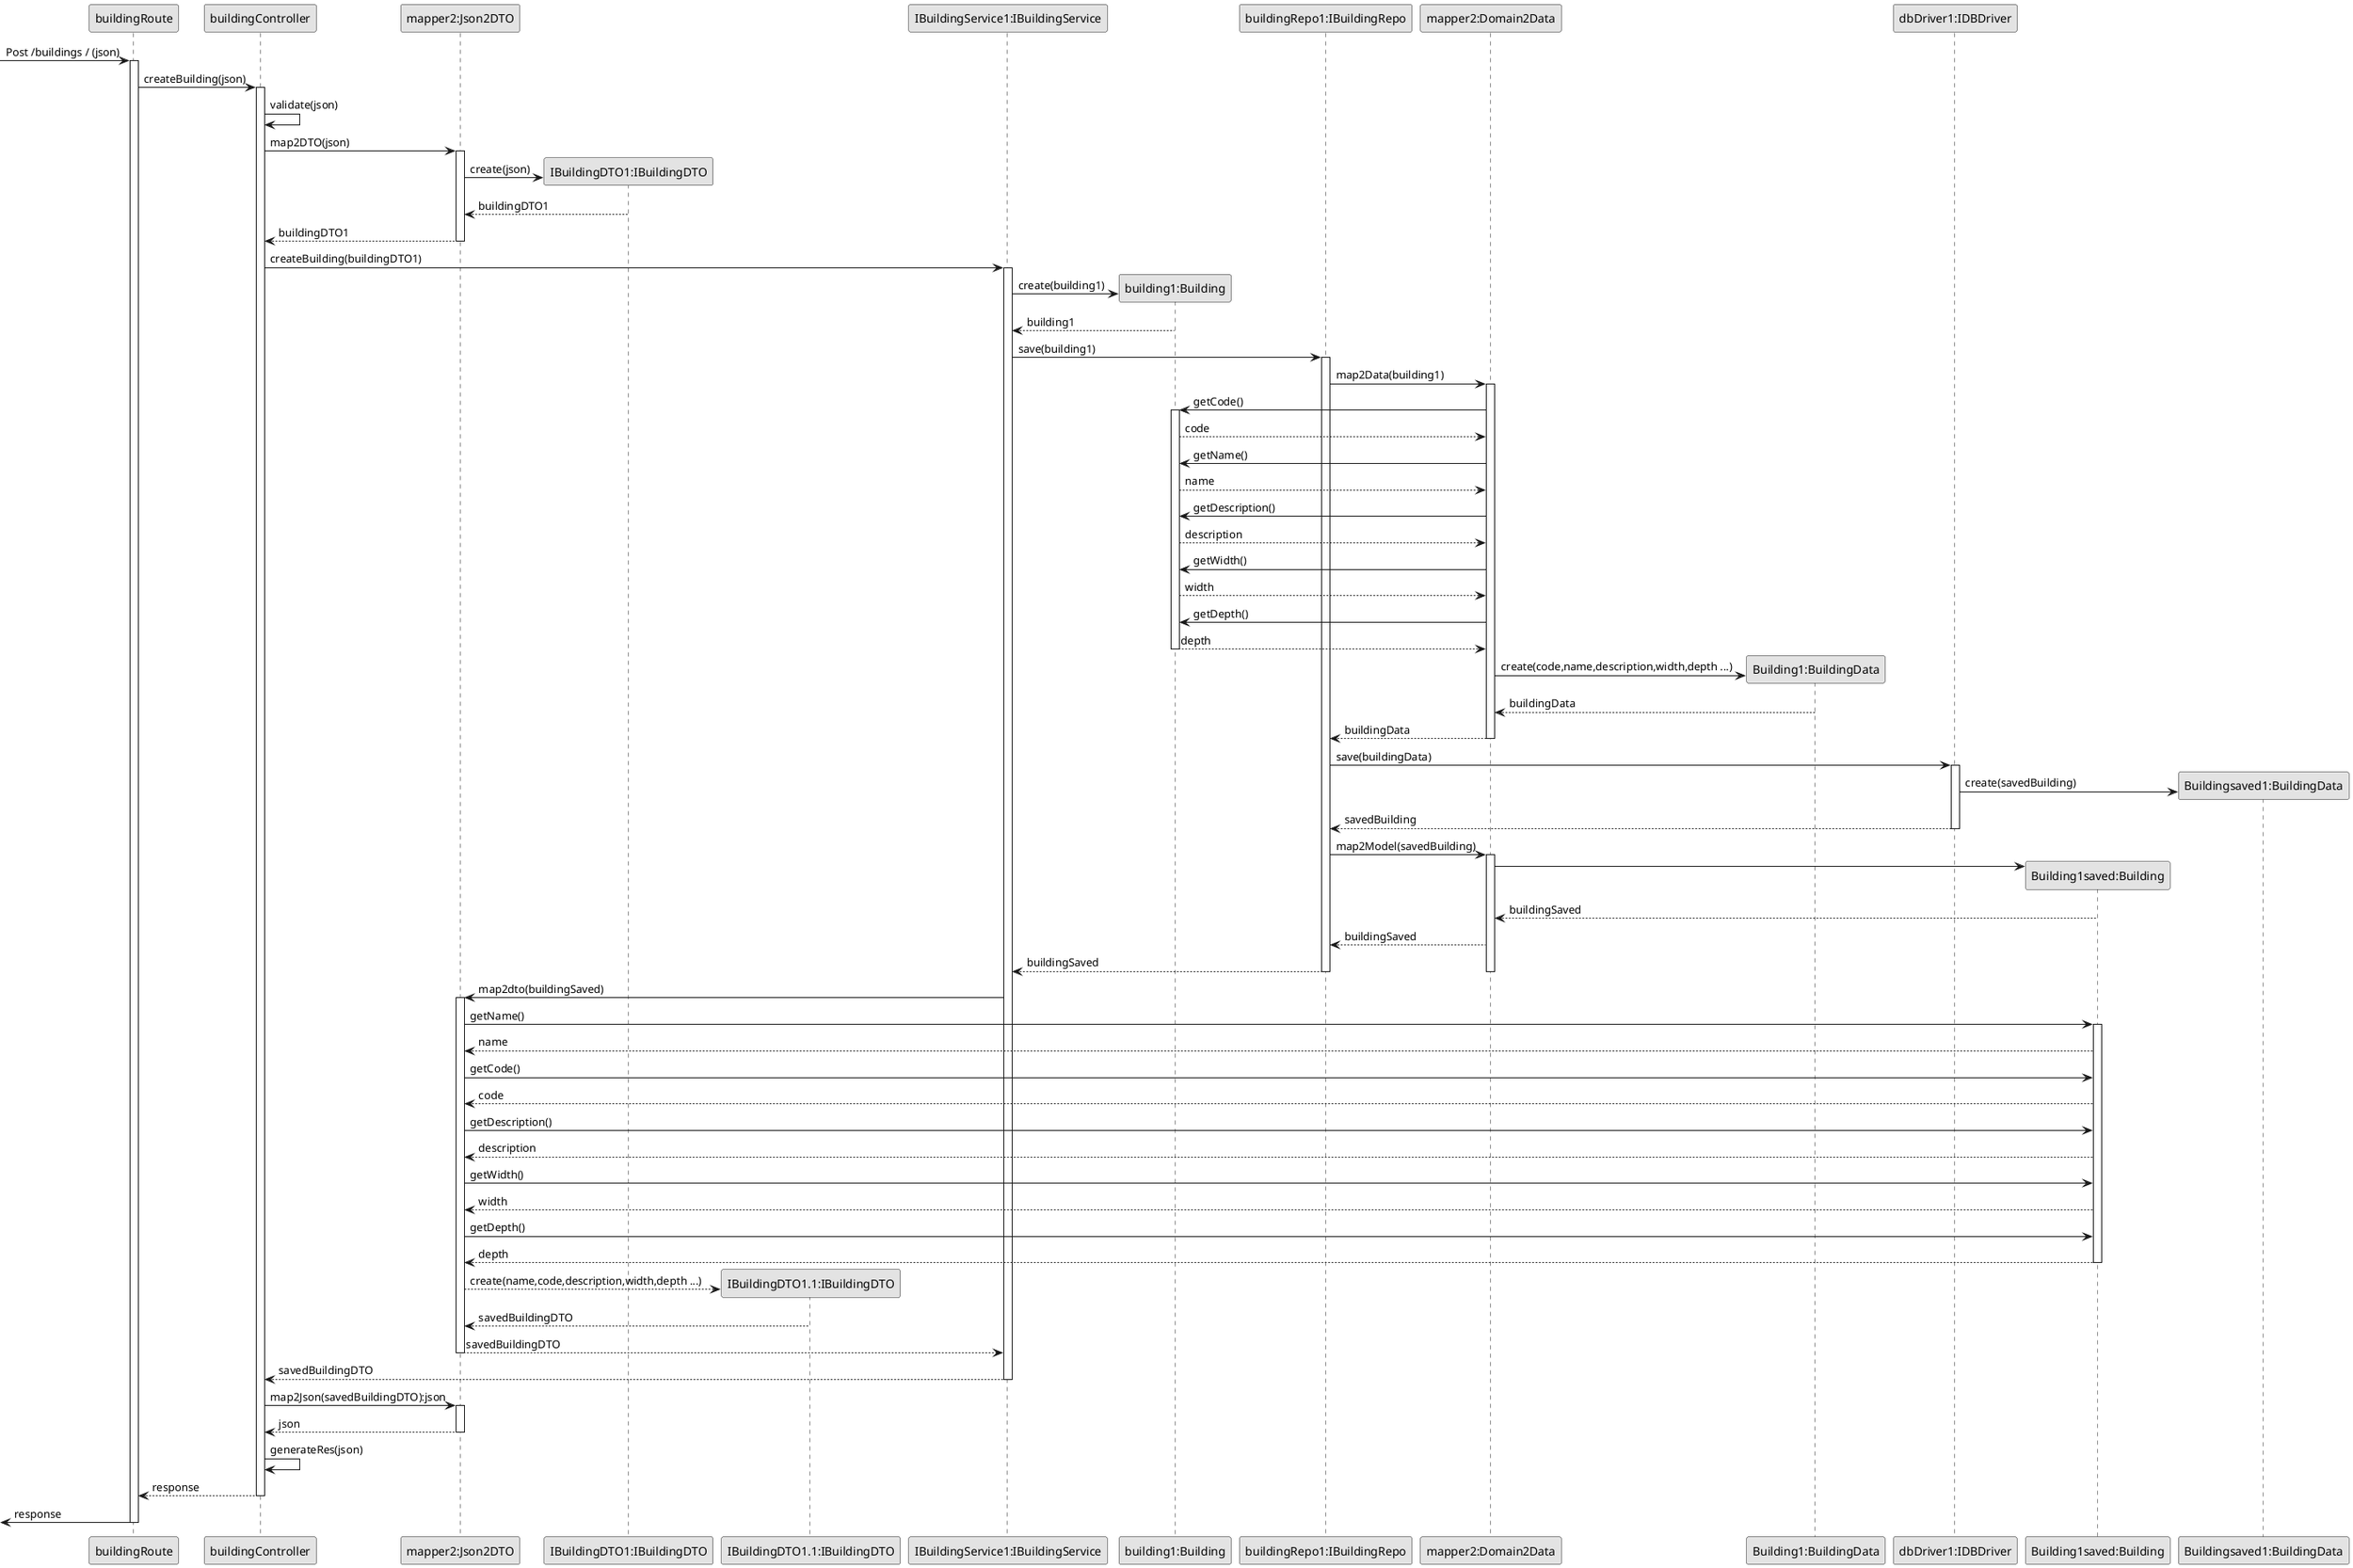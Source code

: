 @startuml
'http://plantuml.com/skinparam.html
skinparam monochrome true
skinparam packageStyle rect
skinparam shadowing false


participant buildingRoute  as route
participant buildingController as controller
participant "mapper2:Json2DTO" as jsonMapper
participant "IBuildingDTO1:IBuildingDTO" as dto1
participant "IBuildingDTO1.1:IBuildingDTO" as dto2
participant "IBuildingService1:IBuildingService" as service
participant "building1:Building" as domain
participant "buildingRepo1:IBuildingRepo" as repository
participant "mapper2:Domain2Data" as mapper1
participant "Building1:BuildingData" as data
participant "dbDriver1:IDBDriver" as db
participant "Building1saved:Building" as savedDomain
participant "Buildingsaved1:BuildingData" as savedData



-> route: Post /buildings / (json)
activate route
  route->controller: createBuilding(json)
  activate controller
    controller -> controller:validate(json)
    controller -> jsonMapper:map2DTO(json)
    activate jsonMapper
    jsonMapper -> dto1**:create(json)
    dto1-->jsonMapper:buildingDTO1
    jsonMapper --> controller:buildingDTO1
    deactivate
    controller ->service:createBuilding(buildingDTO1)
    activate service
    service-> domain**:create(building1)
    domain --> service:building1
    service->repository:save(building1)
    activate repository
    repository -> mapper1:map2Data(building1)
    activate mapper1
    mapper1 -> domain:getCode()
    activate domain
    domain--> mapper1:code
    mapper1 -> domain:getName()
    domain--> mapper1:name
    mapper1 -> domain:getDescription()
    domain--> mapper1:description
    mapper1 -> domain:getWidth()
    domain--> mapper1:width
    mapper1 -> domain:getDepth()
    domain--> mapper1:depth
    deactivate
    mapper1 -> data**:create(code,name,description,width,depth ...)
    data --> mapper1:buildingData
    mapper1 --> repository:buildingData
    deactivate
    repository -> db:save(buildingData)
    activate db
    db -> savedData**:create(savedBuilding)
    db --> repository:savedBuilding
    deactivate
    repository->mapper1:map2Model(savedBuilding)
    activate mapper1
    mapper1 -> savedDomain**
    savedDomain --> mapper1:buildingSaved
    mapper1 --> repository:buildingSaved
    repository --> service:buildingSaved
    deactivate
    deactivate
    service -> jsonMapper: map2dto(buildingSaved)
    activate jsonMapper
    jsonMapper -> savedDomain: getName()
    activate savedDomain
    savedDomain --> jsonMapper:name
    jsonMapper -> savedDomain: getCode()
    savedDomain --> jsonMapper:code
    jsonMapper -> savedDomain: getDescription()
    savedDomain --> jsonMapper:description
    jsonMapper -> savedDomain: getWidth()
    savedDomain --> jsonMapper:width
    jsonMapper -> savedDomain: getDepth()
    savedDomain --> jsonMapper:depth
    deactivate
    jsonMapper --> dto2**:create(name,code,description,width,depth ...)
    dto2 --> jsonMapper:savedBuildingDTO
    jsonMapper --> service: savedBuildingDTO
    deactivate
    service --> controller:savedBuildingDTO
    deactivate
    controller -> jsonMapper:map2Json(savedBuildingDTO):json
    activate jsonMapper
    jsonMapper --> controller:json
    deactivate
    controller->controller:generateRes(json)
    controller--> route:response
    deactivate
    <- route:response
    deactivate





@enduml